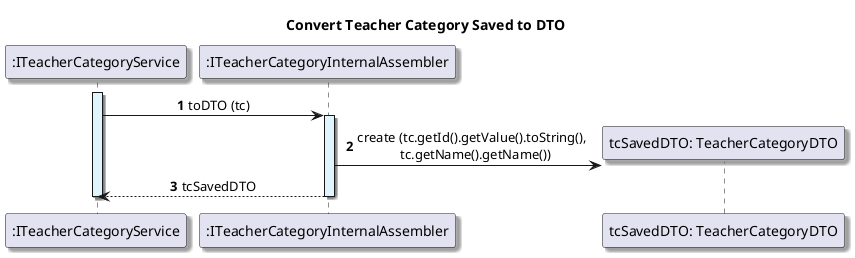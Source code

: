 @startuml

title Convert Teacher Category Saved to DTO

autonumber
skinparam {
  ActivityPadding 2
  ActivityMargin 2
  BoxPadding 2
}
skinparam defaultTextAlignment center
skinparam shadowing true

participant ":ITeacherCategoryService" as Service
participant ":ITeacherCategoryInternalAssembler" as tcAssembler
activate Service #E1F5FE
Service -> tcAssembler: toDTO (tc)
activate tcAssembler #E1F5FE

create "tcSavedDTO: TeacherCategoryDTO"
tcAssembler -> "tcSavedDTO: TeacherCategoryDTO": create (tc.getId().getValue().toString(), \n tc.getName().getName())

tcAssembler --> Service: tcSavedDTO
deactivate tcAssembler
deactivate Service

@enduml
